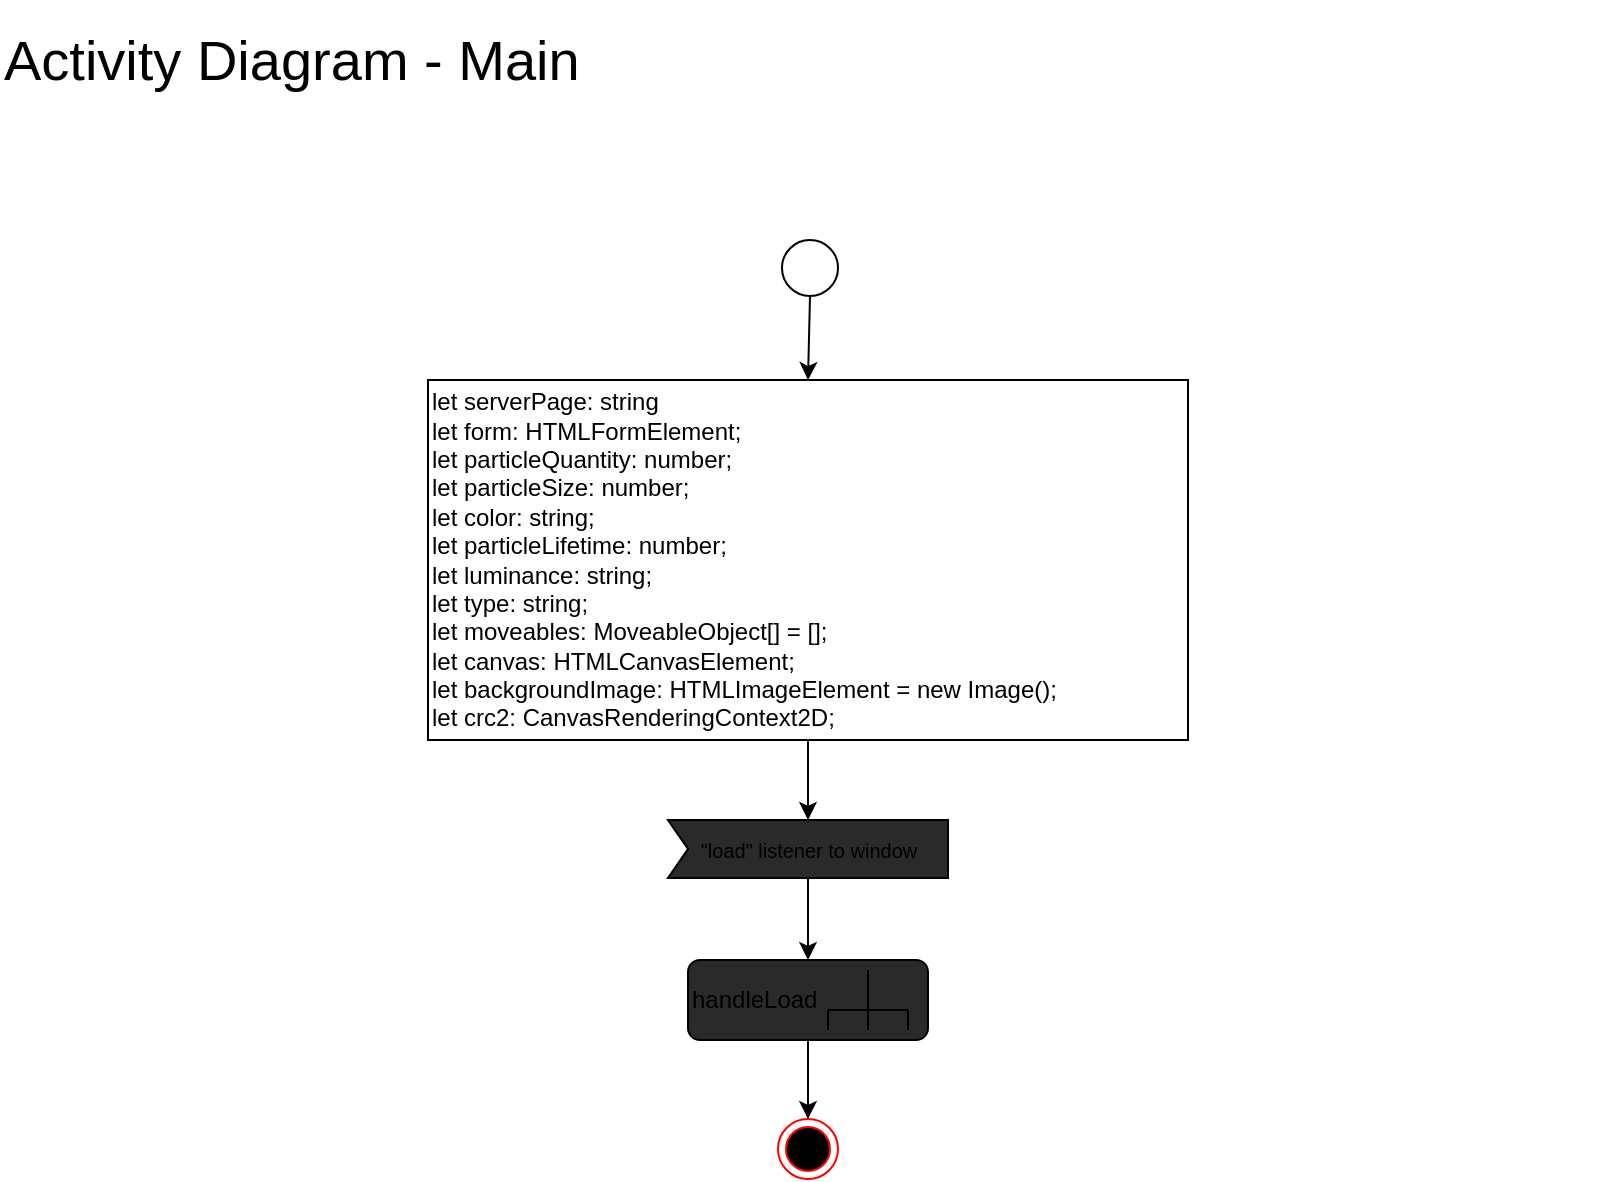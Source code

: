 <mxfile version="13.7.9" type="device"><diagram id="xjWND2QtZa3DAm582KNA" name="Page-1"><mxGraphModel dx="477" dy="561" grid="1" gridSize="10" guides="1" tooltips="1" connect="1" arrows="1" fold="1" page="1" pageScale="1" pageWidth="827" pageHeight="1169" math="0" shadow="0"><root><mxCell id="0"/><mxCell id="1" parent="0"/><mxCell id="bfHTxRkcMioaoRPTzKYq-1" value="&lt;font style=&quot;font-size: 28px&quot;&gt;Activity Diagram - Main&lt;/font&gt;" style="text;html=1;strokeColor=none;fillColor=none;align=left;verticalAlign=middle;whiteSpace=wrap;rounded=0;" parent="1" vertex="1"><mxGeometry x="10" y="10" width="800" height="60" as="geometry"/></mxCell><mxCell id="bfHTxRkcMioaoRPTzKYq-2" value="" style="ellipse;whiteSpace=wrap;html=1;aspect=fixed;" parent="1" vertex="1"><mxGeometry x="401" y="130" width="28" height="28" as="geometry"/></mxCell><mxCell id="bfHTxRkcMioaoRPTzKYq-3" value="" style="endArrow=classic;html=1;exitX=0.5;exitY=1;exitDx=0;exitDy=0;entryX=0.5;entryY=0;entryDx=0;entryDy=0;" parent="1" source="bfHTxRkcMioaoRPTzKYq-2" edge="1" target="bfHTxRkcMioaoRPTzKYq-8"><mxGeometry width="50" height="50" relative="1" as="geometry"><mxPoint x="424" y="490" as="sourcePoint"/><mxPoint x="414" y="190" as="targetPoint"/></mxGeometry></mxCell><mxCell id="0rrHfMHU7LK4zfq8_Iqn-1" style="edgeStyle=orthogonalEdgeStyle;rounded=0;orthogonalLoop=1;jettySize=auto;html=1;entryX=0;entryY=0;entryDx=70;entryDy=0;entryPerimeter=0;" edge="1" parent="1" source="bfHTxRkcMioaoRPTzKYq-8" target="0rrHfMHU7LK4zfq8_Iqn-7"><mxGeometry relative="1" as="geometry"><mxPoint x="414.0" y="424" as="targetPoint"/></mxGeometry></mxCell><mxCell id="bfHTxRkcMioaoRPTzKYq-8" value="&lt;div&gt;let serverPage: string&lt;/div&gt;&lt;div&gt;let form: HTMLFormElement;&lt;/div&gt;&lt;div&gt;let particleQuantity: number;&lt;/div&gt;&lt;div&gt;let particleSize: number;&lt;/div&gt;&lt;div&gt;let color: string;&lt;/div&gt;&lt;div&gt;let particleLifetime: number;&lt;/div&gt;&lt;div&gt;let luminance: string;&lt;/div&gt;&lt;div&gt;let type: string;&lt;/div&gt;&lt;div&gt;let moveables: MoveableObject[] = [];&lt;/div&gt;&lt;div&gt;let canvas: HTMLCanvasElement;&lt;/div&gt;&lt;div&gt;let backgroundImage: HTMLImageElement = new Image();&lt;/div&gt;&lt;div&gt;let crc2: CanvasRenderingContext2D;&lt;/div&gt;" style="rounded=0;whiteSpace=wrap;html=1;align=left;" parent="1" vertex="1"><mxGeometry x="224" y="200" width="380" height="180" as="geometry"/></mxCell><mxCell id="bfHTxRkcMioaoRPTzKYq-18" value="" style="ellipse;html=1;shape=endState;fillColor=#000000;strokeColor=#ff0000;" parent="1" vertex="1"><mxGeometry x="399" y="569.5" width="30" height="30" as="geometry"/></mxCell><mxCell id="0rrHfMHU7LK4zfq8_Iqn-6" style="edgeStyle=orthogonalEdgeStyle;rounded=0;orthogonalLoop=1;jettySize=auto;html=1;entryX=0.5;entryY=0;entryDx=0;entryDy=0;" edge="1" parent="1" source="0rrHfMHU7LK4zfq8_Iqn-4" target="bfHTxRkcMioaoRPTzKYq-18"><mxGeometry relative="1" as="geometry"/></mxCell><mxCell id="0rrHfMHU7LK4zfq8_Iqn-4" value="handleLoad" style="rounded=1;whiteSpace=wrap;html=1;fillColor=#2a2a2a;align=left;" vertex="1" parent="1"><mxGeometry x="354" y="490" width="120" height="40" as="geometry"/></mxCell><mxCell id="bfHTxRkcMioaoRPTzKYq-13" value="" style="endArrow=none;html=1;" parent="1" edge="1"><mxGeometry width="50" height="50" relative="1" as="geometry"><mxPoint x="424" y="515" as="sourcePoint"/><mxPoint x="464" y="515" as="targetPoint"/></mxGeometry></mxCell><mxCell id="bfHTxRkcMioaoRPTzKYq-14" value="" style="endArrow=none;html=1;" parent="1" edge="1"><mxGeometry width="50" height="50" relative="1" as="geometry"><mxPoint x="424" y="525" as="sourcePoint"/><mxPoint x="424" y="515" as="targetPoint"/></mxGeometry></mxCell><mxCell id="bfHTxRkcMioaoRPTzKYq-15" value="" style="endArrow=none;html=1;" parent="1" edge="1"><mxGeometry width="50" height="50" relative="1" as="geometry"><mxPoint x="464" y="515" as="sourcePoint"/><mxPoint x="464" y="525" as="targetPoint"/></mxGeometry></mxCell><mxCell id="bfHTxRkcMioaoRPTzKYq-16" value="" style="endArrow=none;html=1;" parent="1" edge="1"><mxGeometry width="50" height="50" relative="1" as="geometry"><mxPoint x="444" y="525" as="sourcePoint"/><mxPoint x="444" y="495" as="targetPoint"/></mxGeometry></mxCell><mxCell id="0rrHfMHU7LK4zfq8_Iqn-10" value="" style="edgeStyle=orthogonalEdgeStyle;rounded=0;orthogonalLoop=1;jettySize=auto;html=1;exitX=0;exitY=0;exitDx=70;exitDy=29;exitPerimeter=0;" edge="1" parent="1" source="0rrHfMHU7LK4zfq8_Iqn-7" target="0rrHfMHU7LK4zfq8_Iqn-4"><mxGeometry relative="1" as="geometry"><mxPoint x="414" y="450" as="sourcePoint"/></mxGeometry></mxCell><mxCell id="0rrHfMHU7LK4zfq8_Iqn-7" value="&lt;span style=&quot;font-size: 10px&quot;&gt;&quot;load&quot; listener to window&lt;/span&gt;" style="html=1;shadow=0;dashed=0;align=center;verticalAlign=middle;shape=mxgraph.arrows2.arrow;dy=0;dx=0;notch=10;fillColor=#2a2a2a;" vertex="1" parent="1"><mxGeometry x="344" y="420" width="140" height="29" as="geometry"/></mxCell></root></mxGraphModel></diagram></mxfile>